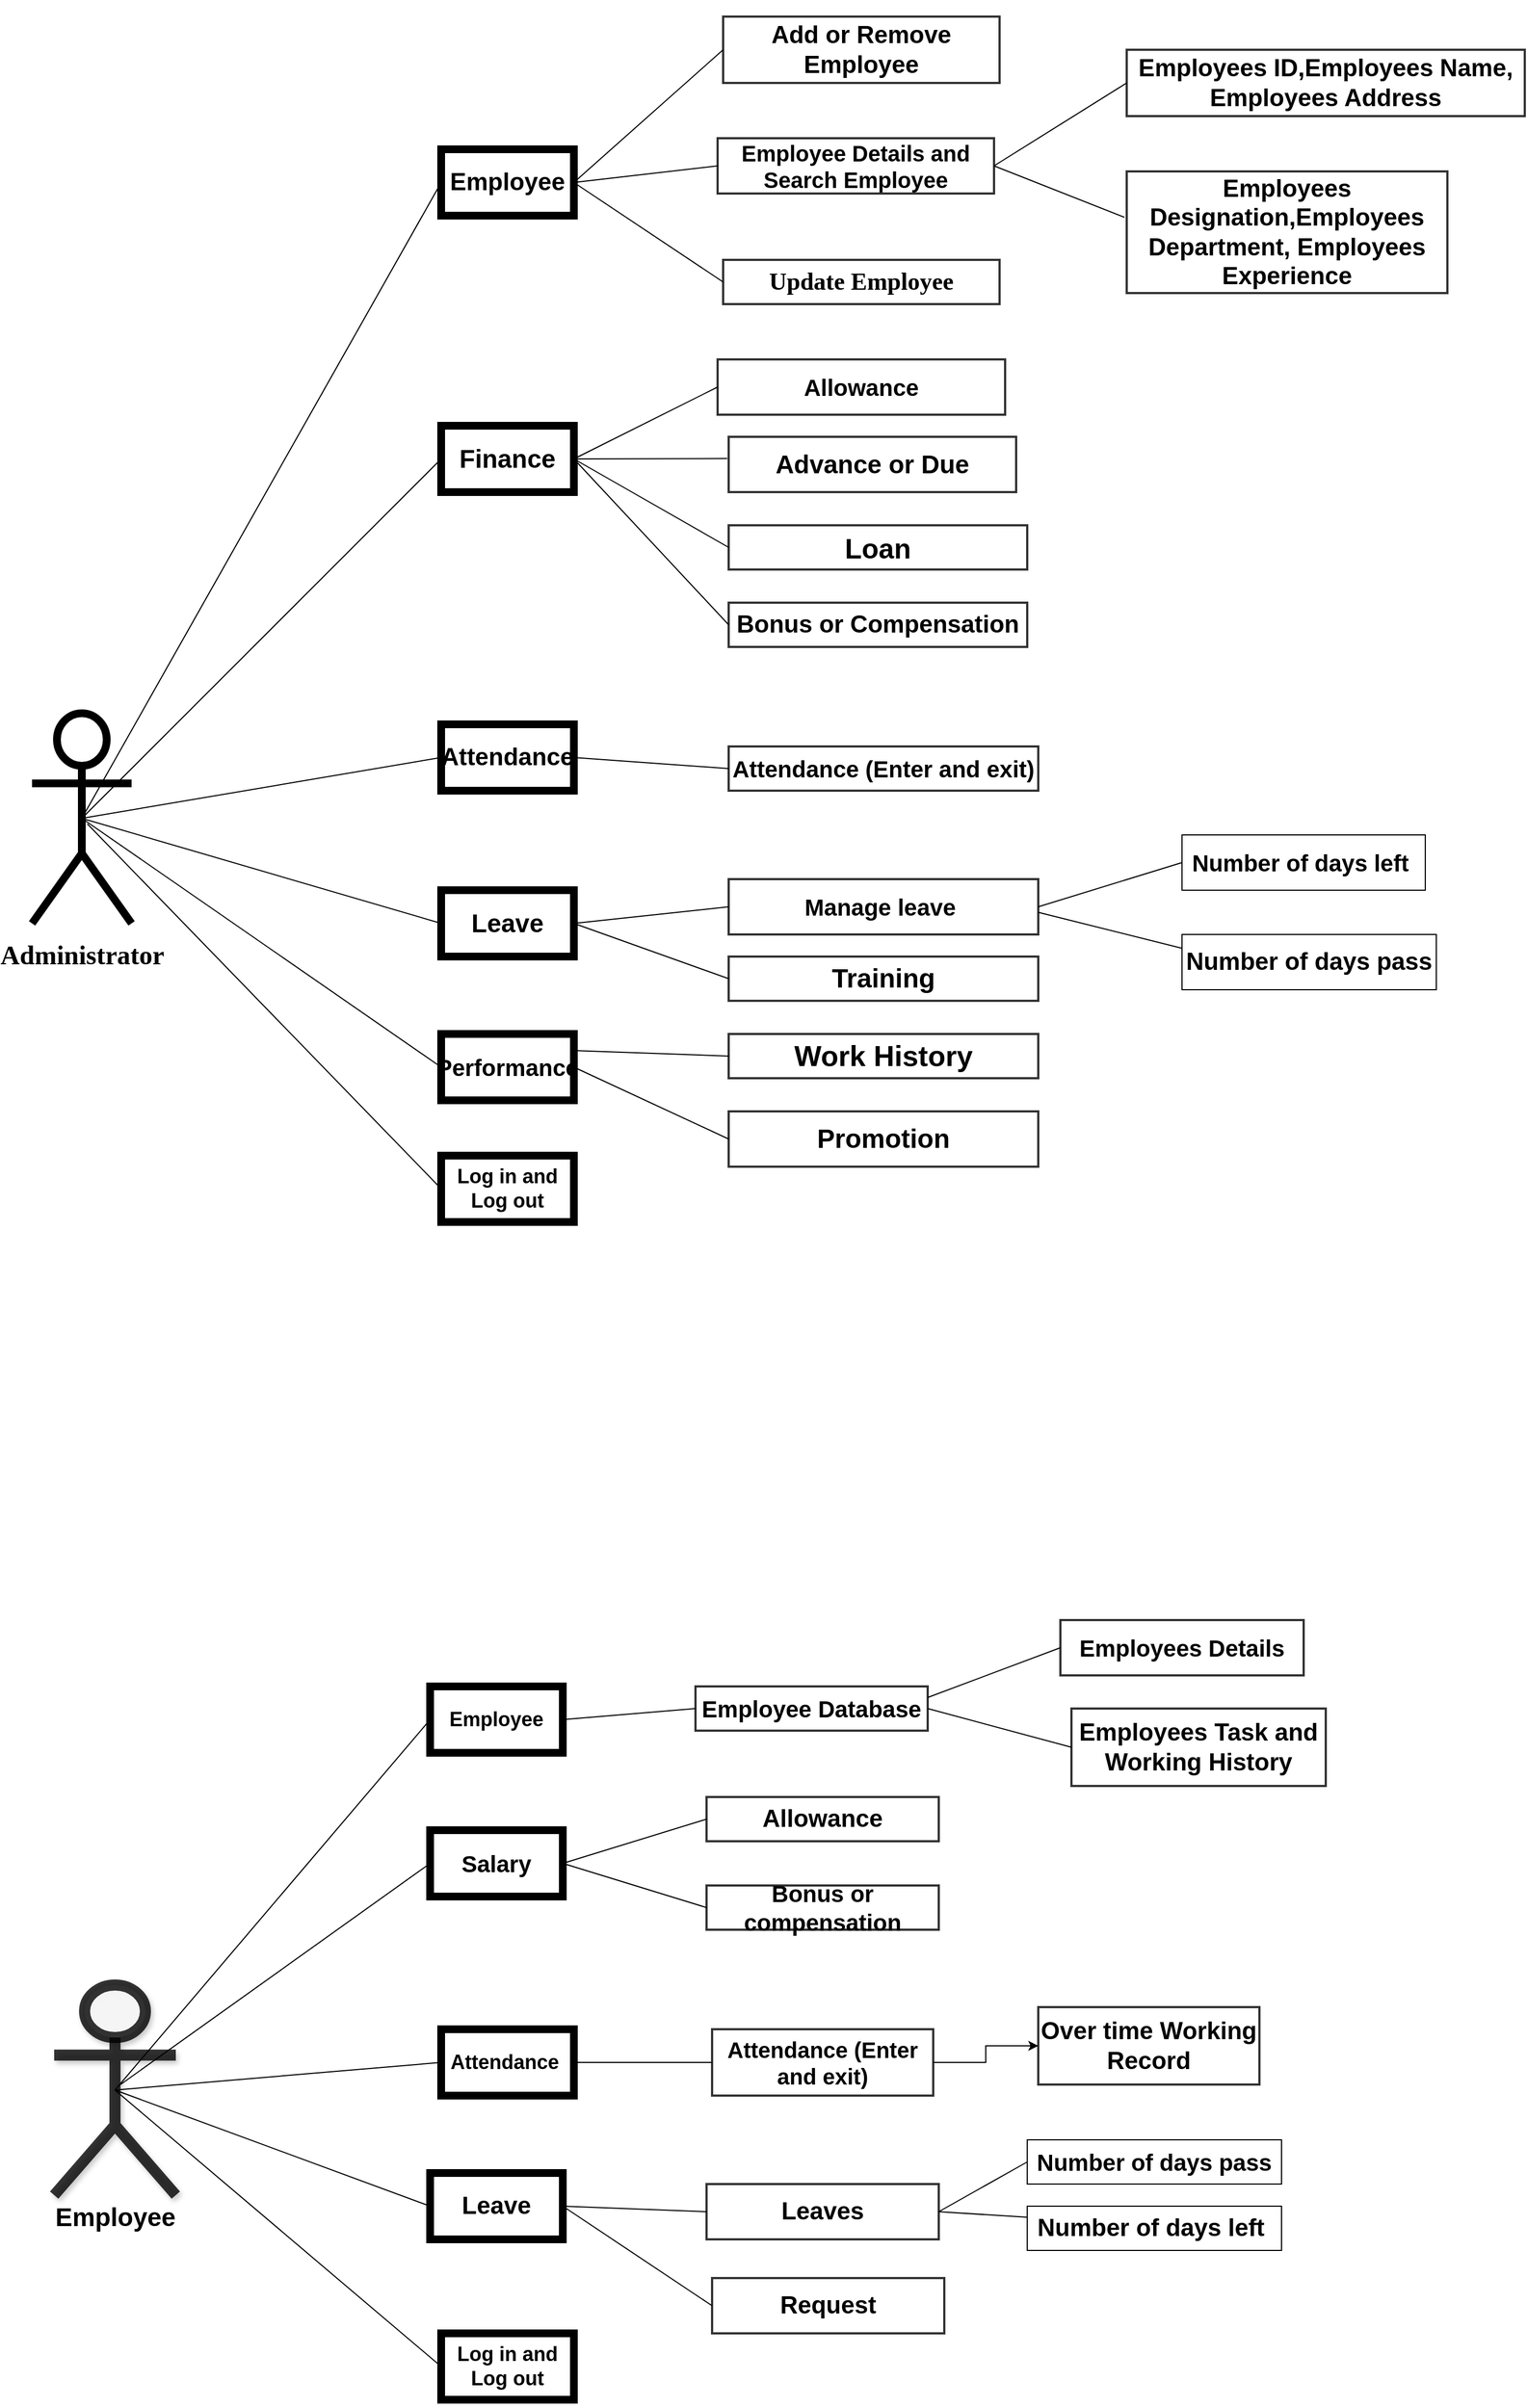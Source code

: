<mxfile version="14.1.9" type="github">
  <diagram id="UAt6TYiZA28QQcXCpw7w" name="Page-1">
    <mxGraphModel dx="3062" dy="2445" grid="1" gridSize="10" guides="1" tooltips="1" connect="1" arrows="1" fold="1" page="1" pageScale="1" pageWidth="980" pageHeight="1390" math="0" shadow="0">
      <root>
        <mxCell id="0" />
        <mxCell id="1" parent="0" />
        <mxCell id="UGoLlDs5Vt5mTQ_6u8co-1" value="&lt;font face=&quot;Times New Roman&quot; size=&quot;1&quot;&gt;&lt;b style=&quot;line-height: 190% ; font-size: 24px&quot;&gt;Administrator&lt;/b&gt;&lt;/font&gt;" style="shape=umlActor;verticalLabelPosition=bottom;verticalAlign=top;html=1;outlineConnect=0;strokeWidth=7;" parent="1" vertex="1">
          <mxGeometry x="-950" y="-730" width="90" height="190" as="geometry" />
        </mxCell>
        <mxCell id="UGoLlDs5Vt5mTQ_6u8co-3" value="&lt;h2&gt;&lt;font style=&quot;font-size: 22px&quot;&gt;Employee&lt;/font&gt;&lt;/h2&gt;" style="rounded=0;whiteSpace=wrap;html=1;strokeWidth=7;" parent="1" vertex="1">
          <mxGeometry x="-580" y="-1240" width="120" height="60" as="geometry" />
        </mxCell>
        <mxCell id="UGoLlDs5Vt5mTQ_6u8co-4" value="&lt;h2&gt;&lt;font style=&quot;font-size: 23px&quot;&gt;Finance&lt;/font&gt;&lt;/h2&gt;" style="rounded=0;whiteSpace=wrap;html=1;strokeWidth=7;" parent="1" vertex="1">
          <mxGeometry x="-580" y="-990" width="120" height="60" as="geometry" />
        </mxCell>
        <mxCell id="UGoLlDs5Vt5mTQ_6u8co-5" value="&lt;h2&gt;&lt;font style=&quot;font-size: 22px&quot;&gt;Attendance&lt;/font&gt;&lt;/h2&gt;" style="rounded=0;whiteSpace=wrap;html=1;strokeWidth=7;" parent="1" vertex="1">
          <mxGeometry x="-580" y="-720" width="120" height="60" as="geometry" />
        </mxCell>
        <mxCell id="UGoLlDs5Vt5mTQ_6u8co-6" value="&lt;h2&gt;&lt;font style=&quot;font-size: 23px&quot;&gt;Leave&lt;/font&gt;&lt;/h2&gt;" style="rounded=0;whiteSpace=wrap;html=1;strokeWidth=7;" parent="1" vertex="1">
          <mxGeometry x="-580" y="-570" width="120" height="60" as="geometry" />
        </mxCell>
        <mxCell id="UGoLlDs5Vt5mTQ_6u8co-7" value="&lt;h2&gt;&lt;font style=&quot;font-size: 21px&quot;&gt;Performance&lt;/font&gt;&lt;/h2&gt;" style="rounded=0;whiteSpace=wrap;html=1;strokeWidth=7;" parent="1" vertex="1">
          <mxGeometry x="-580" y="-440" width="120" height="60" as="geometry" />
        </mxCell>
        <mxCell id="UGoLlDs5Vt5mTQ_6u8co-8" value="&lt;h2&gt;Log in and Log out&lt;/h2&gt;" style="rounded=0;whiteSpace=wrap;html=1;strokeWidth=7;" parent="1" vertex="1">
          <mxGeometry x="-580" y="-330" width="120" height="60" as="geometry" />
        </mxCell>
        <mxCell id="UGoLlDs5Vt5mTQ_6u8co-9" value="" style="rounded=0;whiteSpace=wrap;html=1;strokeWidth=2;opacity=0;" parent="1" vertex="1">
          <mxGeometry x="-500" y="20" width="140" height="40" as="geometry" />
        </mxCell>
        <mxCell id="UGoLlDs5Vt5mTQ_6u8co-10" value="" style="rounded=0;whiteSpace=wrap;html=1;strokeWidth=2;opacity=0;" parent="1" vertex="1">
          <mxGeometry x="-490" y="20" width="120" height="60" as="geometry" />
        </mxCell>
        <mxCell id="UGoLlDs5Vt5mTQ_6u8co-11" value="" style="rounded=0;whiteSpace=wrap;html=1;strokeWidth=2;opacity=0;" parent="1" vertex="1">
          <mxGeometry x="-500" y="10" width="120" height="60" as="geometry" />
        </mxCell>
        <mxCell id="UGoLlDs5Vt5mTQ_6u8co-12" value="" style="rounded=0;whiteSpace=wrap;html=1;strokeWidth=2;opacity=0;" parent="1" vertex="1">
          <mxGeometry x="-450" y="50" width="120" height="60" as="geometry" />
        </mxCell>
        <mxCell id="UGoLlDs5Vt5mTQ_6u8co-13" value="&lt;h4&gt;&lt;font style=&quot;font-size: 22px&quot;&gt;Add or Remove Employee&lt;/font&gt;&lt;/h4&gt;" style="rounded=0;whiteSpace=wrap;html=1;strokeWidth=2;opacity=80;fontSize=14;" parent="1" vertex="1">
          <mxGeometry x="-325" y="-1360" width="250" height="60" as="geometry" />
        </mxCell>
        <mxCell id="UGoLlDs5Vt5mTQ_6u8co-14" value="&lt;h4&gt;&lt;font style=&quot;font-size: 20px&quot;&gt;Employee Details and Search Employee&lt;/font&gt;&lt;/h4&gt;" style="rounded=0;whiteSpace=wrap;html=1;strokeWidth=2;opacity=80;fontSize=13;" parent="1" vertex="1">
          <mxGeometry x="-330" y="-1250" width="250" height="50" as="geometry" />
        </mxCell>
        <mxCell id="UGoLlDs5Vt5mTQ_6u8co-16" value="&lt;h4&gt;&lt;font face=&quot;Times New Roman&quot; style=&quot;font-size: 22px&quot;&gt;Update Employee&lt;/font&gt;&lt;/h4&gt;" style="rounded=0;whiteSpace=wrap;html=1;strokeWidth=2;opacity=80;" parent="1" vertex="1">
          <mxGeometry x="-325" y="-1140" width="250" height="40" as="geometry" />
        </mxCell>
        <mxCell id="UGoLlDs5Vt5mTQ_6u8co-18" value="&lt;h4&gt;&lt;font style=&quot;font-size: 21px&quot;&gt;Allowance&lt;/font&gt;&lt;/h4&gt;" style="rounded=0;whiteSpace=wrap;html=1;strokeWidth=2;fontSize=13;opacity=80;" parent="1" vertex="1">
          <mxGeometry x="-330" y="-1050" width="260" height="50" as="geometry" />
        </mxCell>
        <mxCell id="UGoLlDs5Vt5mTQ_6u8co-19" value="&lt;h4&gt;&lt;font style=&quot;font-size: 23px&quot;&gt;Advance or Due&lt;/font&gt;&lt;/h4&gt;" style="rounded=0;whiteSpace=wrap;html=1;strokeWidth=2;fontSize=13;opacity=80;" parent="1" vertex="1">
          <mxGeometry x="-320" y="-980" width="260" height="50" as="geometry" />
        </mxCell>
        <mxCell id="UGoLlDs5Vt5mTQ_6u8co-20" value="&lt;font size=&quot;1&quot;&gt;&lt;b style=&quot;font-size: 25px&quot;&gt;Loan&lt;/b&gt;&lt;/font&gt;" style="rounded=0;whiteSpace=wrap;html=1;strokeWidth=2;fontSize=13;opacity=80;" parent="1" vertex="1">
          <mxGeometry x="-320" y="-900" width="270" height="40" as="geometry" />
        </mxCell>
        <mxCell id="UGoLlDs5Vt5mTQ_6u8co-21" value="&lt;font size=&quot;1&quot;&gt;&lt;b style=&quot;font-size: 22px&quot;&gt;Bonus or Compensation&lt;/b&gt;&lt;/font&gt;" style="rounded=0;whiteSpace=wrap;html=1;strokeWidth=2;fontSize=13;opacity=80;" parent="1" vertex="1">
          <mxGeometry x="-320" y="-830" width="270" height="40" as="geometry" />
        </mxCell>
        <mxCell id="UGoLlDs5Vt5mTQ_6u8co-22" value="&lt;b&gt;&lt;font style=&quot;font-size: 21px&quot;&gt;Attendance (Enter and exit)&lt;/font&gt;&lt;/b&gt;" style="rounded=0;whiteSpace=wrap;html=1;strokeWidth=2;fontSize=13;opacity=80;" parent="1" vertex="1">
          <mxGeometry x="-320" y="-700" width="280" height="40" as="geometry" />
        </mxCell>
        <mxCell id="UGoLlDs5Vt5mTQ_6u8co-24" value="&lt;b&gt;&lt;font style=&quot;font-size: 21px&quot;&gt;Manage leave&amp;nbsp;&lt;/font&gt;&lt;/b&gt;" style="rounded=0;whiteSpace=wrap;html=1;strokeWidth=2;fontSize=13;opacity=80;" parent="1" vertex="1">
          <mxGeometry x="-320" y="-580" width="280" height="50" as="geometry" />
        </mxCell>
        <mxCell id="UGoLlDs5Vt5mTQ_6u8co-25" value="&lt;font style=&quot;font-size: 24px&quot;&gt;&lt;b&gt;Training&lt;/b&gt;&lt;/font&gt;" style="rounded=0;whiteSpace=wrap;html=1;strokeWidth=2;fontSize=13;opacity=80;" parent="1" vertex="1">
          <mxGeometry x="-320" y="-510" width="280" height="40" as="geometry" />
        </mxCell>
        <mxCell id="UGoLlDs5Vt5mTQ_6u8co-26" value="&lt;b&gt;&lt;font style=&quot;font-size: 26px&quot;&gt;Work History&lt;/font&gt;&lt;/b&gt;" style="rounded=0;whiteSpace=wrap;html=1;strokeWidth=2;fontSize=13;opacity=80;" parent="1" vertex="1">
          <mxGeometry x="-320" y="-440" width="280" height="40" as="geometry" />
        </mxCell>
        <mxCell id="UGoLlDs5Vt5mTQ_6u8co-27" value="&lt;font style=&quot;font-size: 24px&quot;&gt;&lt;b&gt;Promotion&lt;/b&gt;&lt;/font&gt;" style="rounded=0;whiteSpace=wrap;html=1;strokeWidth=2;fontSize=13;opacity=80;" parent="1" vertex="1">
          <mxGeometry x="-320" y="-370" width="280" height="50" as="geometry" />
        </mxCell>
        <mxCell id="UGoLlDs5Vt5mTQ_6u8co-28" value="&lt;font size=&quot;1&quot;&gt;&lt;b style=&quot;font-size: 23px&quot;&gt;Employee&lt;/b&gt;&lt;/font&gt;" style="shape=umlActor;verticalLabelPosition=bottom;verticalAlign=top;html=1;outlineConnect=0;strokeWidth=10;fontSize=13;opacity=80;shadow=1;" parent="1" vertex="1">
          <mxGeometry x="-930" y="420" width="110" height="190" as="geometry" />
        </mxCell>
        <mxCell id="UGoLlDs5Vt5mTQ_6u8co-32" value="&lt;h2&gt;Employee&lt;/h2&gt;" style="rounded=0;whiteSpace=wrap;html=1;strokeWidth=7;" parent="1" vertex="1">
          <mxGeometry x="-590" y="150" width="120" height="60" as="geometry" />
        </mxCell>
        <mxCell id="UGoLlDs5Vt5mTQ_6u8co-34" value="&lt;h2&gt;&lt;font style=&quot;font-size: 21px&quot;&gt;Salary&lt;/font&gt;&lt;/h2&gt;" style="rounded=0;whiteSpace=wrap;html=1;strokeWidth=7;" parent="1" vertex="1">
          <mxGeometry x="-590" y="280" width="120" height="60" as="geometry" />
        </mxCell>
        <mxCell id="UGoLlDs5Vt5mTQ_6u8co-36" value="&lt;h2&gt;Attendance&amp;nbsp;&lt;/h2&gt;" style="rounded=0;whiteSpace=wrap;html=1;strokeWidth=7;" parent="1" vertex="1">
          <mxGeometry x="-580" y="460" width="120" height="60" as="geometry" />
        </mxCell>
        <mxCell id="UGoLlDs5Vt5mTQ_6u8co-38" value="&lt;h2&gt;&lt;font style=&quot;font-size: 22px&quot;&gt;Leave&lt;/font&gt;&lt;/h2&gt;" style="rounded=0;whiteSpace=wrap;html=1;strokeWidth=7;" parent="1" vertex="1">
          <mxGeometry x="-590" y="590" width="120" height="60" as="geometry" />
        </mxCell>
        <mxCell id="UGoLlDs5Vt5mTQ_6u8co-41" value="&lt;b&gt;&lt;font style=&quot;font-size: 21px&quot;&gt;Employee Database&lt;/font&gt;&lt;/b&gt;" style="rounded=0;whiteSpace=wrap;html=1;strokeWidth=2;fontSize=13;opacity=80;" parent="1" vertex="1">
          <mxGeometry x="-350" y="150" width="210" height="40" as="geometry" />
        </mxCell>
        <mxCell id="UGoLlDs5Vt5mTQ_6u8co-42" value="&lt;font style=&quot;font-size: 22px&quot;&gt;&lt;b&gt;Allowance&lt;/b&gt;&lt;/font&gt;" style="rounded=0;whiteSpace=wrap;html=1;strokeWidth=2;fontSize=13;opacity=80;" parent="1" vertex="1">
          <mxGeometry x="-340" y="250" width="210" height="40" as="geometry" />
        </mxCell>
        <mxCell id="5vnByRAzVv9kQIRfXUGZ-15" value="" style="edgeStyle=orthogonalEdgeStyle;rounded=0;orthogonalLoop=1;jettySize=auto;html=1;" parent="1" source="UGoLlDs5Vt5mTQ_6u8co-44" target="5vnByRAzVv9kQIRfXUGZ-14" edge="1">
          <mxGeometry relative="1" as="geometry" />
        </mxCell>
        <mxCell id="UGoLlDs5Vt5mTQ_6u8co-44" value="&lt;b&gt;&lt;font style=&quot;font-size: 20px&quot;&gt;Attendance (Enter and exit)&lt;/font&gt;&lt;/b&gt;" style="rounded=0;whiteSpace=wrap;html=1;strokeWidth=2;fontSize=13;opacity=80;" parent="1" vertex="1">
          <mxGeometry x="-335" y="460" width="200" height="60" as="geometry" />
        </mxCell>
        <mxCell id="UGoLlDs5Vt5mTQ_6u8co-48" value="&lt;b&gt;&lt;font style=&quot;font-size: 22px&quot;&gt;Leaves&lt;/font&gt;&lt;/b&gt;" style="rounded=0;whiteSpace=wrap;html=1;strokeWidth=2;fontSize=13;opacity=80;" parent="1" vertex="1">
          <mxGeometry x="-340" y="600" width="210" height="50" as="geometry" />
        </mxCell>
        <mxCell id="UGoLlDs5Vt5mTQ_6u8co-50" value="&lt;b&gt;&lt;font style=&quot;font-size: 22px&quot;&gt;Request&lt;/font&gt;&lt;/b&gt;" style="rounded=0;whiteSpace=wrap;html=1;strokeWidth=2;fontSize=13;opacity=80;" parent="1" vertex="1">
          <mxGeometry x="-335" y="685" width="210" height="50" as="geometry" />
        </mxCell>
        <mxCell id="UGoLlDs5Vt5mTQ_6u8co-54" value="" style="endArrow=none;html=1;fontSize=13;exitX=1;exitY=0.5;exitDx=0;exitDy=0;entryX=0;entryY=0.5;entryDx=0;entryDy=0;" parent="1" source="UGoLlDs5Vt5mTQ_6u8co-3" target="UGoLlDs5Vt5mTQ_6u8co-14" edge="1">
          <mxGeometry width="50" height="50" relative="1" as="geometry">
            <mxPoint x="-400" y="-1180" as="sourcePoint" />
            <mxPoint x="-350" y="-1230" as="targetPoint" />
          </mxGeometry>
        </mxCell>
        <mxCell id="UGoLlDs5Vt5mTQ_6u8co-56" value="" style="endArrow=none;html=1;fontSize=13;entryX=0;entryY=0.5;entryDx=0;entryDy=0;" parent="1" target="UGoLlDs5Vt5mTQ_6u8co-13" edge="1">
          <mxGeometry width="50" height="50" relative="1" as="geometry">
            <mxPoint x="-460" y="-1210" as="sourcePoint" />
            <mxPoint x="-370" y="-1290" as="targetPoint" />
          </mxGeometry>
        </mxCell>
        <mxCell id="UGoLlDs5Vt5mTQ_6u8co-57" value="" style="endArrow=none;html=1;fontSize=13;entryX=0;entryY=0.5;entryDx=0;entryDy=0;" parent="1" target="UGoLlDs5Vt5mTQ_6u8co-16" edge="1">
          <mxGeometry width="50" height="50" relative="1" as="geometry">
            <mxPoint x="-460" y="-1210" as="sourcePoint" />
            <mxPoint x="-360" y="-1190" as="targetPoint" />
          </mxGeometry>
        </mxCell>
        <mxCell id="UGoLlDs5Vt5mTQ_6u8co-58" value="" style="endArrow=none;html=1;fontSize=13;entryX=0;entryY=0.5;entryDx=0;entryDy=0;exitX=1;exitY=0.5;exitDx=0;exitDy=0;" parent="1" source="UGoLlDs5Vt5mTQ_6u8co-4" target="UGoLlDs5Vt5mTQ_6u8co-18" edge="1">
          <mxGeometry width="50" height="50" relative="1" as="geometry">
            <mxPoint x="-450" y="-970" as="sourcePoint" />
            <mxPoint x="-380" y="-1050" as="targetPoint" />
          </mxGeometry>
        </mxCell>
        <mxCell id="UGoLlDs5Vt5mTQ_6u8co-60" value="" style="endArrow=none;html=1;fontSize=13;exitX=1;exitY=0.5;exitDx=0;exitDy=0;entryX=-0.005;entryY=0.393;entryDx=0;entryDy=0;entryPerimeter=0;" parent="1" source="UGoLlDs5Vt5mTQ_6u8co-4" target="UGoLlDs5Vt5mTQ_6u8co-19" edge="1">
          <mxGeometry width="50" height="50" relative="1" as="geometry">
            <mxPoint x="-400" y="-920" as="sourcePoint" />
            <mxPoint x="-350" y="-970" as="targetPoint" />
          </mxGeometry>
        </mxCell>
        <mxCell id="UGoLlDs5Vt5mTQ_6u8co-61" value="" style="endArrow=none;html=1;fontSize=13;exitX=1;exitY=0.5;exitDx=0;exitDy=0;entryX=0;entryY=0.5;entryDx=0;entryDy=0;" parent="1" source="UGoLlDs5Vt5mTQ_6u8co-4" target="UGoLlDs5Vt5mTQ_6u8co-20" edge="1">
          <mxGeometry width="50" height="50" relative="1" as="geometry">
            <mxPoint x="-420" y="-850" as="sourcePoint" />
            <mxPoint x="-330" y="-880" as="targetPoint" />
          </mxGeometry>
        </mxCell>
        <mxCell id="UGoLlDs5Vt5mTQ_6u8co-62" value="" style="endArrow=none;html=1;fontSize=13;exitX=1;exitY=0.5;exitDx=0;exitDy=0;entryX=0;entryY=0.5;entryDx=0;entryDy=0;" parent="1" source="UGoLlDs5Vt5mTQ_6u8co-4" target="UGoLlDs5Vt5mTQ_6u8co-21" edge="1">
          <mxGeometry width="50" height="50" relative="1" as="geometry">
            <mxPoint x="-420" y="-820" as="sourcePoint" />
            <mxPoint x="-330" y="-800" as="targetPoint" />
          </mxGeometry>
        </mxCell>
        <mxCell id="UGoLlDs5Vt5mTQ_6u8co-63" value="" style="endArrow=none;html=1;fontSize=13;exitX=1;exitY=0.5;exitDx=0;exitDy=0;entryX=0;entryY=0.5;entryDx=0;entryDy=0;" parent="1" source="UGoLlDs5Vt5mTQ_6u8co-5" target="UGoLlDs5Vt5mTQ_6u8co-22" edge="1">
          <mxGeometry width="50" height="50" relative="1" as="geometry">
            <mxPoint x="-370" y="-600" as="sourcePoint" />
            <mxPoint x="-320" y="-650" as="targetPoint" />
          </mxGeometry>
        </mxCell>
        <mxCell id="UGoLlDs5Vt5mTQ_6u8co-65" value="" style="endArrow=none;html=1;fontSize=13;entryX=0;entryY=0.5;entryDx=0;entryDy=0;exitX=1;exitY=0.25;exitDx=0;exitDy=0;" parent="1" source="UGoLlDs5Vt5mTQ_6u8co-7" target="UGoLlDs5Vt5mTQ_6u8co-26" edge="1">
          <mxGeometry width="50" height="50" relative="1" as="geometry">
            <mxPoint x="-480" y="-240" as="sourcePoint" />
            <mxPoint x="-360" y="-250" as="targetPoint" />
          </mxGeometry>
        </mxCell>
        <mxCell id="UGoLlDs5Vt5mTQ_6u8co-67" value="" style="endArrow=none;html=1;fontSize=13;exitX=1;exitY=0.5;exitDx=0;exitDy=0;entryX=0;entryY=0.5;entryDx=0;entryDy=0;" parent="1" source="UGoLlDs5Vt5mTQ_6u8co-7" target="UGoLlDs5Vt5mTQ_6u8co-27" edge="1">
          <mxGeometry width="50" height="50" relative="1" as="geometry">
            <mxPoint x="-390" y="-150" as="sourcePoint" />
            <mxPoint x="-340" y="-200" as="targetPoint" />
          </mxGeometry>
        </mxCell>
        <mxCell id="UGoLlDs5Vt5mTQ_6u8co-68" value="" style="endArrow=none;html=1;fontSize=13;exitX=1;exitY=0.5;exitDx=0;exitDy=0;entryX=0;entryY=0.5;entryDx=0;entryDy=0;" parent="1" source="UGoLlDs5Vt5mTQ_6u8co-6" target="UGoLlDs5Vt5mTQ_6u8co-24" edge="1">
          <mxGeometry width="50" height="50" relative="1" as="geometry">
            <mxPoint x="-360" y="-440" as="sourcePoint" />
            <mxPoint x="-310" y="-490" as="targetPoint" />
          </mxGeometry>
        </mxCell>
        <mxCell id="UGoLlDs5Vt5mTQ_6u8co-69" value="" style="endArrow=none;html=1;fontSize=13;entryX=0;entryY=0.5;entryDx=0;entryDy=0;exitX=1;exitY=0.5;exitDx=0;exitDy=0;" parent="1" source="UGoLlDs5Vt5mTQ_6u8co-6" target="UGoLlDs5Vt5mTQ_6u8co-25" edge="1">
          <mxGeometry width="50" height="50" relative="1" as="geometry">
            <mxPoint x="-480" y="-430" as="sourcePoint" />
            <mxPoint x="-330" y="-410" as="targetPoint" />
          </mxGeometry>
        </mxCell>
        <mxCell id="UGoLlDs5Vt5mTQ_6u8co-70" value="" style="endArrow=none;html=1;fontSize=13;exitX=1;exitY=0.5;exitDx=0;exitDy=0;entryX=0;entryY=0.5;entryDx=0;entryDy=0;" parent="1" source="UGoLlDs5Vt5mTQ_6u8co-32" target="UGoLlDs5Vt5mTQ_6u8co-41" edge="1">
          <mxGeometry width="50" height="50" relative="1" as="geometry">
            <mxPoint x="-510" y="330" as="sourcePoint" />
            <mxPoint x="-460" y="280" as="targetPoint" />
          </mxGeometry>
        </mxCell>
        <mxCell id="UGoLlDs5Vt5mTQ_6u8co-71" value="" style="endArrow=none;html=1;fontSize=13;exitX=1;exitY=0.5;exitDx=0;exitDy=0;entryX=0;entryY=0.5;entryDx=0;entryDy=0;" parent="1" source="UGoLlDs5Vt5mTQ_6u8co-34" target="UGoLlDs5Vt5mTQ_6u8co-42" edge="1">
          <mxGeometry width="50" height="50" relative="1" as="geometry">
            <mxPoint x="-520" y="450" as="sourcePoint" />
            <mxPoint x="-470" y="400" as="targetPoint" />
          </mxGeometry>
        </mxCell>
        <mxCell id="UGoLlDs5Vt5mTQ_6u8co-72" value="" style="endArrow=none;html=1;fontSize=13;exitX=1;exitY=0.5;exitDx=0;exitDy=0;entryX=0;entryY=0.5;entryDx=0;entryDy=0;" parent="1" source="UGoLlDs5Vt5mTQ_6u8co-36" target="UGoLlDs5Vt5mTQ_6u8co-44" edge="1">
          <mxGeometry width="50" height="50" relative="1" as="geometry">
            <mxPoint x="-510" y="570" as="sourcePoint" />
            <mxPoint x="-460" y="520" as="targetPoint" />
          </mxGeometry>
        </mxCell>
        <mxCell id="UGoLlDs5Vt5mTQ_6u8co-74" value="" style="endArrow=none;html=1;fontSize=13;exitX=1;exitY=0.5;exitDx=0;exitDy=0;entryX=0;entryY=0.5;entryDx=0;entryDy=0;" parent="1" source="UGoLlDs5Vt5mTQ_6u8co-38" target="UGoLlDs5Vt5mTQ_6u8co-48" edge="1">
          <mxGeometry width="50" height="50" relative="1" as="geometry">
            <mxPoint x="-540" y="880" as="sourcePoint" />
            <mxPoint x="-490" y="830" as="targetPoint" />
          </mxGeometry>
        </mxCell>
        <mxCell id="UGoLlDs5Vt5mTQ_6u8co-75" value="" style="endArrow=none;html=1;fontSize=13;exitX=1;exitY=0.5;exitDx=0;exitDy=0;entryX=0;entryY=0.5;entryDx=0;entryDy=0;" parent="1" source="UGoLlDs5Vt5mTQ_6u8co-38" target="UGoLlDs5Vt5mTQ_6u8co-50" edge="1">
          <mxGeometry width="50" height="50" relative="1" as="geometry">
            <mxPoint x="-520" y="910" as="sourcePoint" />
            <mxPoint x="-470" y="860" as="targetPoint" />
          </mxGeometry>
        </mxCell>
        <mxCell id="5vnByRAzVv9kQIRfXUGZ-1" value="&lt;h2&gt;Log in and Log out&lt;/h2&gt;" style="rounded=0;whiteSpace=wrap;html=1;strokeWidth=7;" parent="1" vertex="1">
          <mxGeometry x="-580" y="735" width="120" height="60" as="geometry" />
        </mxCell>
        <mxCell id="5vnByRAzVv9kQIRfXUGZ-8" value="&lt;b&gt;&lt;font style=&quot;font-size: 21px&quot;&gt;Employees Details&lt;/font&gt;&lt;/b&gt;" style="rounded=0;whiteSpace=wrap;html=1;strokeWidth=2;fontSize=13;opacity=80;" parent="1" vertex="1">
          <mxGeometry x="-20" y="90" width="220" height="50" as="geometry" />
        </mxCell>
        <mxCell id="5vnByRAzVv9kQIRfXUGZ-10" value="&lt;b&gt;&lt;font style=&quot;font-size: 22px&quot;&gt;Employees Task and Working History&lt;/font&gt;&lt;/b&gt;" style="rounded=0;whiteSpace=wrap;html=1;strokeWidth=2;fontSize=13;opacity=80;" parent="1" vertex="1">
          <mxGeometry x="-10" y="170" width="230" height="70" as="geometry" />
        </mxCell>
        <mxCell id="5vnByRAzVv9kQIRfXUGZ-12" value="&lt;font size=&quot;1&quot;&gt;&lt;b style=&quot;font-size: 21px&quot;&gt;Bonus or compensation&lt;/b&gt;&lt;/font&gt;" style="rounded=0;whiteSpace=wrap;html=1;strokeWidth=2;fontSize=13;opacity=80;" parent="1" vertex="1">
          <mxGeometry x="-340" y="330" width="210" height="40" as="geometry" />
        </mxCell>
        <mxCell id="5vnByRAzVv9kQIRfXUGZ-14" value="&lt;b&gt;&lt;font style=&quot;font-size: 22px&quot;&gt;Over time Working Record&lt;/font&gt;&lt;/b&gt;" style="rounded=0;whiteSpace=wrap;html=1;strokeWidth=2;fontSize=13;opacity=80;" parent="1" vertex="1">
          <mxGeometry x="-40" y="440" width="200" height="70" as="geometry" />
        </mxCell>
        <mxCell id="5vnByRAzVv9kQIRfXUGZ-16" value="" style="endArrow=none;html=1;exitX=1;exitY=0.25;exitDx=0;exitDy=0;entryX=0;entryY=0.5;entryDx=0;entryDy=0;" parent="1" source="UGoLlDs5Vt5mTQ_6u8co-41" target="5vnByRAzVv9kQIRfXUGZ-8" edge="1">
          <mxGeometry width="50" height="50" relative="1" as="geometry">
            <mxPoint x="-110" y="80" as="sourcePoint" />
            <mxPoint x="-60" y="30" as="targetPoint" />
          </mxGeometry>
        </mxCell>
        <mxCell id="5vnByRAzVv9kQIRfXUGZ-17" value="" style="endArrow=none;html=1;exitX=1;exitY=0.5;exitDx=0;exitDy=0;entryX=0;entryY=0.5;entryDx=0;entryDy=0;" parent="1" source="UGoLlDs5Vt5mTQ_6u8co-41" target="5vnByRAzVv9kQIRfXUGZ-10" edge="1">
          <mxGeometry width="50" height="50" relative="1" as="geometry">
            <mxPoint x="-90" y="150" as="sourcePoint" />
            <mxPoint x="-40" y="100" as="targetPoint" />
          </mxGeometry>
        </mxCell>
        <mxCell id="5vnByRAzVv9kQIRfXUGZ-18" value="" style="endArrow=none;html=1;exitX=1;exitY=0.5;exitDx=0;exitDy=0;entryX=0;entryY=0.5;entryDx=0;entryDy=0;" parent="1" source="UGoLlDs5Vt5mTQ_6u8co-34" target="5vnByRAzVv9kQIRfXUGZ-12" edge="1">
          <mxGeometry width="50" height="50" relative="1" as="geometry">
            <mxPoint x="-420" y="380" as="sourcePoint" />
            <mxPoint x="-370" y="330" as="targetPoint" />
          </mxGeometry>
        </mxCell>
        <mxCell id="5vnByRAzVv9kQIRfXUGZ-20" value="&lt;h4&gt;&lt;font style=&quot;font-size: 22px&quot;&gt;Employees ID,Employees Name, Employees Address&lt;/font&gt;&lt;/h4&gt;" style="rounded=0;whiteSpace=wrap;html=1;strokeWidth=2;opacity=80;fontSize=14;" parent="1" vertex="1">
          <mxGeometry x="40" y="-1330" width="360" height="60" as="geometry" />
        </mxCell>
        <mxCell id="5vnByRAzVv9kQIRfXUGZ-22" value="&lt;h4&gt;&lt;font style=&quot;font-size: 22px&quot;&gt;Employees Designation,Employees Department, Employees Experience&lt;/font&gt;&lt;/h4&gt;" style="rounded=0;whiteSpace=wrap;html=1;strokeWidth=2;opacity=80;fontSize=14;" parent="1" vertex="1">
          <mxGeometry x="40" y="-1220" width="290" height="110" as="geometry" />
        </mxCell>
        <mxCell id="5vnByRAzVv9kQIRfXUGZ-24" value="" style="endArrow=none;html=1;entryX=0;entryY=0.5;entryDx=0;entryDy=0;exitX=1;exitY=0.5;exitDx=0;exitDy=0;" parent="1" source="UGoLlDs5Vt5mTQ_6u8co-14" target="5vnByRAzVv9kQIRfXUGZ-20" edge="1">
          <mxGeometry width="50" height="50" relative="1" as="geometry">
            <mxPoint x="-80" y="-1220" as="sourcePoint" />
            <mxPoint x="-30" y="-1270" as="targetPoint" />
          </mxGeometry>
        </mxCell>
        <mxCell id="5vnByRAzVv9kQIRfXUGZ-25" value="" style="endArrow=none;html=1;entryX=-0.007;entryY=0.378;entryDx=0;entryDy=0;entryPerimeter=0;exitX=1;exitY=0.5;exitDx=0;exitDy=0;" parent="1" source="UGoLlDs5Vt5mTQ_6u8co-14" target="5vnByRAzVv9kQIRfXUGZ-22" edge="1">
          <mxGeometry width="50" height="50" relative="1" as="geometry">
            <mxPoint x="-70" y="-1210" as="sourcePoint" />
            <mxPoint x="20" y="-1210" as="targetPoint" />
          </mxGeometry>
        </mxCell>
        <mxCell id="KlmHt63EVFg1uRdAoXcU-1" value="" style="endArrow=none;html=1;entryX=0;entryY=0.5;entryDx=0;entryDy=0;exitX=0.5;exitY=0.5;exitDx=0;exitDy=0;exitPerimeter=0;" parent="1" source="UGoLlDs5Vt5mTQ_6u8co-1" target="UGoLlDs5Vt5mTQ_6u8co-3" edge="1">
          <mxGeometry width="50" height="50" relative="1" as="geometry">
            <mxPoint x="-760" y="-980" as="sourcePoint" />
            <mxPoint x="-710" y="-1030" as="targetPoint" />
          </mxGeometry>
        </mxCell>
        <mxCell id="KlmHt63EVFg1uRdAoXcU-2" value="" style="endArrow=none;html=1;exitX=0.5;exitY=0.5;exitDx=0;exitDy=0;exitPerimeter=0;entryX=0;entryY=0.5;entryDx=0;entryDy=0;" parent="1" source="UGoLlDs5Vt5mTQ_6u8co-1" target="UGoLlDs5Vt5mTQ_6u8co-4" edge="1">
          <mxGeometry width="50" height="50" relative="1" as="geometry">
            <mxPoint x="-540" y="-800" as="sourcePoint" />
            <mxPoint x="-490" y="-850" as="targetPoint" />
          </mxGeometry>
        </mxCell>
        <mxCell id="KlmHt63EVFg1uRdAoXcU-3" value="" style="endArrow=none;html=1;exitX=0.5;exitY=0.5;exitDx=0;exitDy=0;exitPerimeter=0;entryX=0;entryY=0.5;entryDx=0;entryDy=0;" parent="1" source="UGoLlDs5Vt5mTQ_6u8co-1" target="UGoLlDs5Vt5mTQ_6u8co-5" edge="1">
          <mxGeometry width="50" height="50" relative="1" as="geometry">
            <mxPoint x="-740" y="-620" as="sourcePoint" />
            <mxPoint x="-690" y="-670" as="targetPoint" />
          </mxGeometry>
        </mxCell>
        <mxCell id="KlmHt63EVFg1uRdAoXcU-4" value="" style="endArrow=none;html=1;exitX=0.5;exitY=0.5;exitDx=0;exitDy=0;exitPerimeter=0;entryX=0;entryY=0.5;entryDx=0;entryDy=0;" parent="1" source="UGoLlDs5Vt5mTQ_6u8co-1" target="UGoLlDs5Vt5mTQ_6u8co-6" edge="1">
          <mxGeometry width="50" height="50" relative="1" as="geometry">
            <mxPoint x="-740" y="-550" as="sourcePoint" />
            <mxPoint x="-690" y="-600" as="targetPoint" />
          </mxGeometry>
        </mxCell>
        <mxCell id="KlmHt63EVFg1uRdAoXcU-5" value="" style="endArrow=none;html=1;exitX=0.5;exitY=0.5;exitDx=0;exitDy=0;exitPerimeter=0;entryX=0;entryY=0.5;entryDx=0;entryDy=0;" parent="1" source="UGoLlDs5Vt5mTQ_6u8co-1" target="UGoLlDs5Vt5mTQ_6u8co-7" edge="1">
          <mxGeometry width="50" height="50" relative="1" as="geometry">
            <mxPoint x="-700" y="-430" as="sourcePoint" />
            <mxPoint x="-590" y="-360" as="targetPoint" />
          </mxGeometry>
        </mxCell>
        <mxCell id="KlmHt63EVFg1uRdAoXcU-6" value="" style="endArrow=none;html=1;entryX=0;entryY=0.5;entryDx=0;entryDy=0;" parent="1" target="UGoLlDs5Vt5mTQ_6u8co-8" edge="1">
          <mxGeometry width="50" height="50" relative="1" as="geometry">
            <mxPoint x="-900" y="-630" as="sourcePoint" />
            <mxPoint x="-710" y="-460" as="targetPoint" />
          </mxGeometry>
        </mxCell>
        <mxCell id="KlmHt63EVFg1uRdAoXcU-8" value="" style="endArrow=none;html=1;exitX=0.5;exitY=0.5;exitDx=0;exitDy=0;exitPerimeter=0;entryX=0;entryY=0.5;entryDx=0;entryDy=0;" parent="1" source="UGoLlDs5Vt5mTQ_6u8co-28" target="UGoLlDs5Vt5mTQ_6u8co-36" edge="1">
          <mxGeometry width="50" height="50" relative="1" as="geometry">
            <mxPoint x="-720" y="520" as="sourcePoint" />
            <mxPoint x="-670" y="470" as="targetPoint" />
          </mxGeometry>
        </mxCell>
        <mxCell id="KlmHt63EVFg1uRdAoXcU-9" value="" style="endArrow=none;html=1;exitX=0.5;exitY=0.5;exitDx=0;exitDy=0;exitPerimeter=0;entryX=0;entryY=0.5;entryDx=0;entryDy=0;" parent="1" source="UGoLlDs5Vt5mTQ_6u8co-28" target="UGoLlDs5Vt5mTQ_6u8co-32" edge="1">
          <mxGeometry width="50" height="50" relative="1" as="geometry">
            <mxPoint x="-720" y="400" as="sourcePoint" />
            <mxPoint x="-670" y="350" as="targetPoint" />
          </mxGeometry>
        </mxCell>
        <mxCell id="KlmHt63EVFg1uRdAoXcU-10" value="" style="endArrow=none;html=1;entryX=0;entryY=0.5;entryDx=0;entryDy=0;" parent="1" target="UGoLlDs5Vt5mTQ_6u8co-34" edge="1">
          <mxGeometry width="50" height="50" relative="1" as="geometry">
            <mxPoint x="-870" y="510" as="sourcePoint" />
            <mxPoint x="-650" y="400" as="targetPoint" />
          </mxGeometry>
        </mxCell>
        <mxCell id="KlmHt63EVFg1uRdAoXcU-11" value="" style="endArrow=none;html=1;exitX=0.5;exitY=0.5;exitDx=0;exitDy=0;exitPerimeter=0;entryX=0;entryY=0.5;entryDx=0;entryDy=0;" parent="1" source="UGoLlDs5Vt5mTQ_6u8co-28" target="UGoLlDs5Vt5mTQ_6u8co-38" edge="1">
          <mxGeometry width="50" height="50" relative="1" as="geometry">
            <mxPoint x="-730" y="620" as="sourcePoint" />
            <mxPoint x="-680" y="570" as="targetPoint" />
          </mxGeometry>
        </mxCell>
        <mxCell id="KlmHt63EVFg1uRdAoXcU-15" value="" style="endArrow=none;html=1;exitX=0.5;exitY=0.5;exitDx=0;exitDy=0;exitPerimeter=0;entryX=0;entryY=0.5;entryDx=0;entryDy=0;" parent="1" source="UGoLlDs5Vt5mTQ_6u8co-28" target="5vnByRAzVv9kQIRfXUGZ-1" edge="1">
          <mxGeometry width="50" height="50" relative="1" as="geometry">
            <mxPoint x="-750" y="700" as="sourcePoint" />
            <mxPoint x="-700" y="650" as="targetPoint" />
          </mxGeometry>
        </mxCell>
        <mxCell id="KlmHt63EVFg1uRdAoXcU-16" value="&lt;b&gt;&lt;font style=&quot;font-size: 21px&quot;&gt;Number of days left&amp;nbsp;&lt;/font&gt;&lt;/b&gt;" style="rounded=0;whiteSpace=wrap;html=1;" parent="1" vertex="1">
          <mxGeometry x="90" y="-620" width="220" height="50" as="geometry" />
        </mxCell>
        <mxCell id="KlmHt63EVFg1uRdAoXcU-17" value="&lt;font size=&quot;1&quot;&gt;&lt;b style=&quot;font-size: 22px&quot;&gt;Number of days pass&lt;/b&gt;&lt;/font&gt;" style="rounded=0;whiteSpace=wrap;html=1;" parent="1" vertex="1">
          <mxGeometry x="90" y="-530" width="230" height="50" as="geometry" />
        </mxCell>
        <mxCell id="KlmHt63EVFg1uRdAoXcU-18" value="&lt;b&gt;&lt;font style=&quot;font-size: 22px&quot;&gt;Number of days left&amp;nbsp;&lt;/font&gt;&lt;/b&gt;" style="rounded=0;whiteSpace=wrap;html=1;" parent="1" vertex="1">
          <mxGeometry x="-50" y="620" width="230" height="40" as="geometry" />
        </mxCell>
        <mxCell id="KlmHt63EVFg1uRdAoXcU-20" value="&lt;font size=&quot;1&quot;&gt;&lt;b style=&quot;font-size: 21px&quot;&gt;Number of days pass&lt;/b&gt;&lt;/font&gt;" style="rounded=0;whiteSpace=wrap;html=1;" parent="1" vertex="1">
          <mxGeometry x="-50" y="560" width="230" height="40" as="geometry" />
        </mxCell>
        <mxCell id="KlmHt63EVFg1uRdAoXcU-22" value="" style="endArrow=none;html=1;exitX=1;exitY=0.5;exitDx=0;exitDy=0;entryX=0;entryY=0.5;entryDx=0;entryDy=0;" parent="1" source="UGoLlDs5Vt5mTQ_6u8co-48" target="KlmHt63EVFg1uRdAoXcU-20" edge="1">
          <mxGeometry width="50" height="50" relative="1" as="geometry">
            <mxPoint x="-110" y="620" as="sourcePoint" />
            <mxPoint x="-60" y="570" as="targetPoint" />
          </mxGeometry>
        </mxCell>
        <mxCell id="KlmHt63EVFg1uRdAoXcU-23" value="" style="endArrow=none;html=1;exitX=1;exitY=0.5;exitDx=0;exitDy=0;entryX=0;entryY=0.25;entryDx=0;entryDy=0;" parent="1" source="UGoLlDs5Vt5mTQ_6u8co-48" target="KlmHt63EVFg1uRdAoXcU-18" edge="1">
          <mxGeometry width="50" height="50" relative="1" as="geometry">
            <mxPoint x="-110" y="670" as="sourcePoint" />
            <mxPoint x="-60" y="620" as="targetPoint" />
          </mxGeometry>
        </mxCell>
        <mxCell id="KlmHt63EVFg1uRdAoXcU-24" value="" style="endArrow=none;html=1;exitX=1;exitY=0.5;exitDx=0;exitDy=0;entryX=0;entryY=0.5;entryDx=0;entryDy=0;" parent="1" source="UGoLlDs5Vt5mTQ_6u8co-24" target="KlmHt63EVFg1uRdAoXcU-16" edge="1">
          <mxGeometry width="50" height="50" relative="1" as="geometry">
            <mxPoint y="-560" as="sourcePoint" />
            <mxPoint x="50" y="-610" as="targetPoint" />
          </mxGeometry>
        </mxCell>
        <mxCell id="KlmHt63EVFg1uRdAoXcU-25" value="" style="endArrow=none;html=1;entryX=0;entryY=0.25;entryDx=0;entryDy=0;" parent="1" target="KlmHt63EVFg1uRdAoXcU-17" edge="1">
          <mxGeometry width="50" height="50" relative="1" as="geometry">
            <mxPoint x="-40" y="-550" as="sourcePoint" />
            <mxPoint x="70" y="-550" as="targetPoint" />
          </mxGeometry>
        </mxCell>
      </root>
    </mxGraphModel>
  </diagram>
</mxfile>
